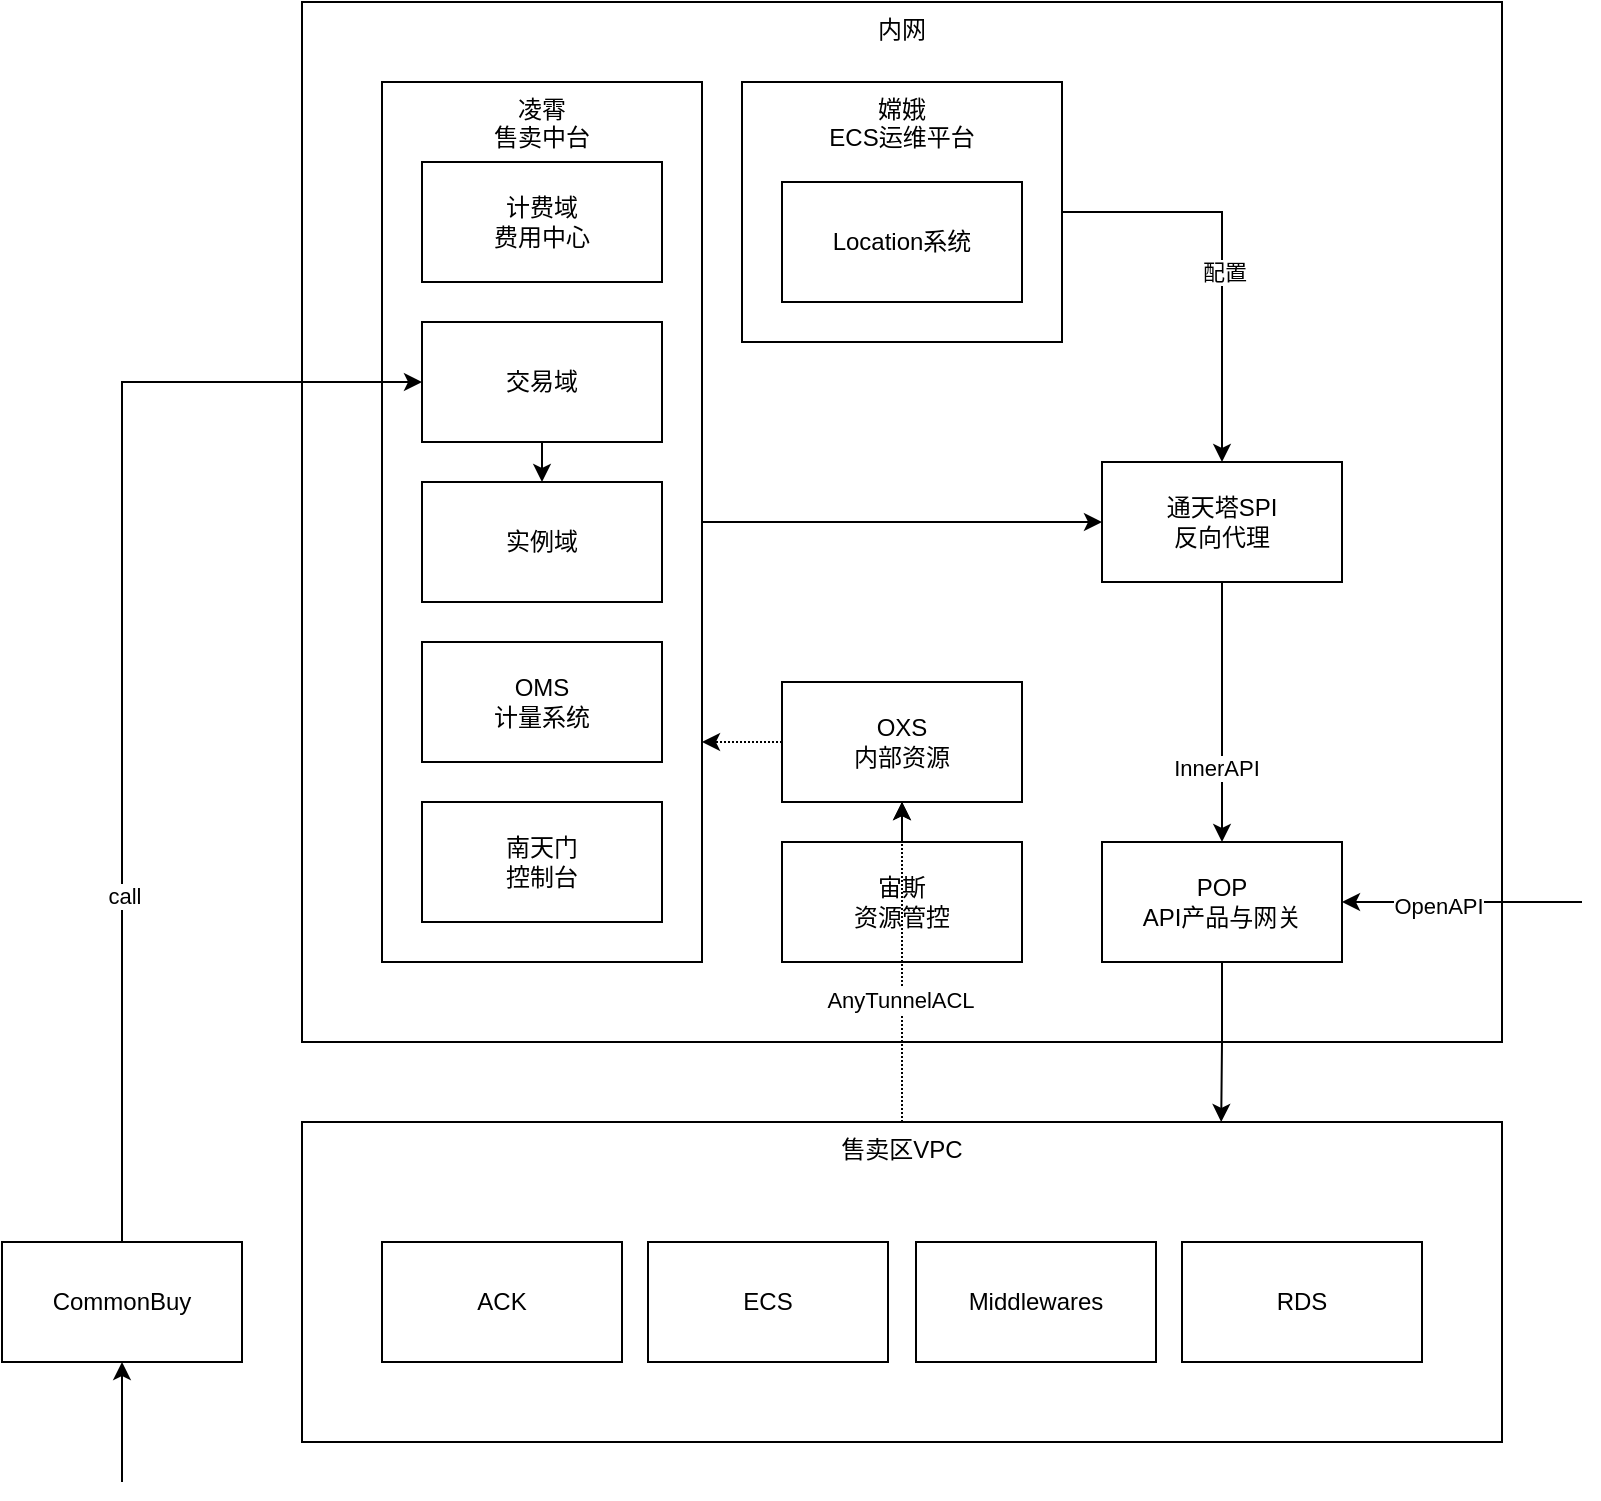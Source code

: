 <mxfile version="20.0.3" type="github">
  <diagram id="kjioRTTvPp2s22UqmnqP" name="Page-1">
    <mxGraphModel dx="2572" dy="2088" grid="1" gridSize="10" guides="1" tooltips="1" connect="1" arrows="1" fold="1" page="1" pageScale="1" pageWidth="850" pageHeight="1100" math="0" shadow="0">
      <root>
        <mxCell id="0" />
        <mxCell id="1" parent="0" />
        <mxCell id="V_cOzxLmXI86towWaT79-7" value="内网" style="rounded=0;whiteSpace=wrap;html=1;verticalAlign=top;fillColor=none;" vertex="1" parent="1">
          <mxGeometry y="-120" width="600" height="520" as="geometry" />
        </mxCell>
        <mxCell id="V_cOzxLmXI86towWaT79-31" style="edgeStyle=orthogonalEdgeStyle;rounded=0;orthogonalLoop=1;jettySize=auto;html=1;exitX=1;exitY=0.5;exitDx=0;exitDy=0;" edge="1" parent="1" source="V_cOzxLmXI86towWaT79-12" target="V_cOzxLmXI86towWaT79-4">
          <mxGeometry relative="1" as="geometry" />
        </mxCell>
        <mxCell id="V_cOzxLmXI86towWaT79-12" value="凌霄&lt;br&gt;售卖中台" style="rounded=0;whiteSpace=wrap;html=1;verticalAlign=top;fillColor=none;" vertex="1" parent="1">
          <mxGeometry x="40" y="-80" width="160" height="440" as="geometry" />
        </mxCell>
        <mxCell id="V_cOzxLmXI86towWaT79-1" value="南天门&lt;br&gt;控制台" style="rounded=0;whiteSpace=wrap;html=1;" vertex="1" parent="1">
          <mxGeometry x="60" y="280" width="120" height="60" as="geometry" />
        </mxCell>
        <mxCell id="V_cOzxLmXI86towWaT79-28" style="edgeStyle=orthogonalEdgeStyle;rounded=0;orthogonalLoop=1;jettySize=auto;html=1;exitX=0.5;exitY=1;exitDx=0;exitDy=0;entryX=0.766;entryY=0;entryDx=0;entryDy=0;entryPerimeter=0;" edge="1" parent="1" source="V_cOzxLmXI86towWaT79-2" target="V_cOzxLmXI86towWaT79-5">
          <mxGeometry relative="1" as="geometry" />
        </mxCell>
        <mxCell id="V_cOzxLmXI86towWaT79-2" value="POP&lt;br&gt;API产品与网关" style="rounded=0;whiteSpace=wrap;html=1;" vertex="1" parent="1">
          <mxGeometry x="400" y="300" width="120" height="60" as="geometry" />
        </mxCell>
        <mxCell id="V_cOzxLmXI86towWaT79-27" style="edgeStyle=orthogonalEdgeStyle;rounded=0;orthogonalLoop=1;jettySize=auto;html=1;exitX=0.5;exitY=1;exitDx=0;exitDy=0;entryX=0.5;entryY=0;entryDx=0;entryDy=0;" edge="1" parent="1" source="V_cOzxLmXI86towWaT79-4" target="V_cOzxLmXI86towWaT79-2">
          <mxGeometry relative="1" as="geometry" />
        </mxCell>
        <mxCell id="V_cOzxLmXI86towWaT79-32" value="InnerAPI" style="edgeLabel;html=1;align=center;verticalAlign=middle;resizable=0;points=[];" vertex="1" connectable="0" parent="V_cOzxLmXI86towWaT79-27">
          <mxGeometry x="0.426" y="-3" relative="1" as="geometry">
            <mxPoint as="offset" />
          </mxGeometry>
        </mxCell>
        <mxCell id="V_cOzxLmXI86towWaT79-4" value="通天塔SPI&lt;br&gt;反向代理" style="rounded=0;whiteSpace=wrap;html=1;" vertex="1" parent="1">
          <mxGeometry x="400" y="110" width="120" height="60" as="geometry" />
        </mxCell>
        <mxCell id="V_cOzxLmXI86towWaT79-19" style="edgeStyle=orthogonalEdgeStyle;rounded=0;orthogonalLoop=1;jettySize=auto;html=1;exitX=0.5;exitY=0;exitDx=0;exitDy=0;strokeWidth=1;dashed=1;dashPattern=1 1;" edge="1" parent="1" source="V_cOzxLmXI86towWaT79-5" target="V_cOzxLmXI86towWaT79-17">
          <mxGeometry relative="1" as="geometry" />
        </mxCell>
        <mxCell id="V_cOzxLmXI86towWaT79-20" value="AnyTunnelACL" style="edgeLabel;html=1;align=center;verticalAlign=middle;resizable=0;points=[];" vertex="1" connectable="0" parent="V_cOzxLmXI86towWaT79-19">
          <mxGeometry x="-0.233" y="1" relative="1" as="geometry">
            <mxPoint as="offset" />
          </mxGeometry>
        </mxCell>
        <mxCell id="V_cOzxLmXI86towWaT79-5" value="售卖区VPC" style="rounded=0;whiteSpace=wrap;html=1;verticalAlign=top;" vertex="1" parent="1">
          <mxGeometry y="440" width="600" height="160" as="geometry" />
        </mxCell>
        <mxCell id="V_cOzxLmXI86towWaT79-46" value="" style="edgeStyle=orthogonalEdgeStyle;rounded=0;orthogonalLoop=1;jettySize=auto;html=1;strokeWidth=1;" edge="1" parent="1" source="V_cOzxLmXI86towWaT79-6" target="V_cOzxLmXI86towWaT79-17">
          <mxGeometry relative="1" as="geometry" />
        </mxCell>
        <mxCell id="V_cOzxLmXI86towWaT79-6" value="宙斯&lt;br&gt;资源管控" style="rounded=0;whiteSpace=wrap;html=1;fillColor=none;" vertex="1" parent="1">
          <mxGeometry x="240" y="300" width="120" height="60" as="geometry" />
        </mxCell>
        <mxCell id="V_cOzxLmXI86towWaT79-8" value="ACK" style="rounded=0;whiteSpace=wrap;html=1;" vertex="1" parent="1">
          <mxGeometry x="40" y="500" width="120" height="60" as="geometry" />
        </mxCell>
        <mxCell id="V_cOzxLmXI86towWaT79-9" value="ECS" style="rounded=0;whiteSpace=wrap;html=1;" vertex="1" parent="1">
          <mxGeometry x="173" y="500" width="120" height="60" as="geometry" />
        </mxCell>
        <mxCell id="V_cOzxLmXI86towWaT79-10" value="Middlewares" style="rounded=0;whiteSpace=wrap;html=1;" vertex="1" parent="1">
          <mxGeometry x="307" y="500" width="120" height="60" as="geometry" />
        </mxCell>
        <mxCell id="V_cOzxLmXI86towWaT79-11" value="RDS" style="rounded=0;whiteSpace=wrap;html=1;" vertex="1" parent="1">
          <mxGeometry x="440" y="500" width="120" height="60" as="geometry" />
        </mxCell>
        <mxCell id="V_cOzxLmXI86towWaT79-13" value="OMS&lt;br&gt;计量系统" style="rounded=0;whiteSpace=wrap;html=1;" vertex="1" parent="1">
          <mxGeometry x="60" y="200" width="120" height="60" as="geometry" />
        </mxCell>
        <mxCell id="V_cOzxLmXI86towWaT79-14" value="实例域" style="rounded=0;whiteSpace=wrap;html=1;" vertex="1" parent="1">
          <mxGeometry x="60" y="120" width="120" height="60" as="geometry" />
        </mxCell>
        <mxCell id="V_cOzxLmXI86towWaT79-42" style="edgeStyle=orthogonalEdgeStyle;rounded=0;orthogonalLoop=1;jettySize=auto;html=1;exitX=0.5;exitY=1;exitDx=0;exitDy=0;entryX=0.5;entryY=0;entryDx=0;entryDy=0;strokeWidth=1;" edge="1" parent="1" source="V_cOzxLmXI86towWaT79-15" target="V_cOzxLmXI86towWaT79-14">
          <mxGeometry relative="1" as="geometry" />
        </mxCell>
        <mxCell id="V_cOzxLmXI86towWaT79-15" value="交易域" style="rounded=0;whiteSpace=wrap;html=1;" vertex="1" parent="1">
          <mxGeometry x="60" y="40" width="120" height="60" as="geometry" />
        </mxCell>
        <mxCell id="V_cOzxLmXI86towWaT79-16" value="计费域&lt;br&gt;费用中心" style="rounded=0;whiteSpace=wrap;html=1;" vertex="1" parent="1">
          <mxGeometry x="60" y="-40" width="120" height="60" as="geometry" />
        </mxCell>
        <mxCell id="V_cOzxLmXI86towWaT79-21" style="edgeStyle=orthogonalEdgeStyle;rounded=0;orthogonalLoop=1;jettySize=auto;html=1;exitX=0;exitY=0.5;exitDx=0;exitDy=0;entryX=1;entryY=0.75;entryDx=0;entryDy=0;dashed=1;dashPattern=1 1;" edge="1" parent="1" source="V_cOzxLmXI86towWaT79-17" target="V_cOzxLmXI86towWaT79-12">
          <mxGeometry relative="1" as="geometry" />
        </mxCell>
        <mxCell id="V_cOzxLmXI86towWaT79-17" value="OXS&lt;br&gt;内部资源" style="rounded=0;whiteSpace=wrap;html=1;" vertex="1" parent="1">
          <mxGeometry x="240" y="220" width="120" height="60" as="geometry" />
        </mxCell>
        <mxCell id="V_cOzxLmXI86towWaT79-25" style="edgeStyle=orthogonalEdgeStyle;rounded=0;orthogonalLoop=1;jettySize=auto;html=1;exitX=1;exitY=0.5;exitDx=0;exitDy=0;" edge="1" parent="1" source="V_cOzxLmXI86towWaT79-22" target="V_cOzxLmXI86towWaT79-4">
          <mxGeometry relative="1" as="geometry" />
        </mxCell>
        <mxCell id="V_cOzxLmXI86towWaT79-44" value="配置" style="edgeLabel;html=1;align=center;verticalAlign=middle;resizable=0;points=[];" vertex="1" connectable="0" parent="V_cOzxLmXI86towWaT79-25">
          <mxGeometry x="0.074" y="1" relative="1" as="geometry">
            <mxPoint as="offset" />
          </mxGeometry>
        </mxCell>
        <mxCell id="V_cOzxLmXI86towWaT79-22" value="嫦娥&lt;br&gt;ECS运维平台" style="rounded=0;whiteSpace=wrap;html=1;verticalAlign=top;" vertex="1" parent="1">
          <mxGeometry x="220" y="-80" width="160" height="130" as="geometry" />
        </mxCell>
        <mxCell id="V_cOzxLmXI86towWaT79-23" value="Location系统" style="rounded=0;whiteSpace=wrap;html=1;" vertex="1" parent="1">
          <mxGeometry x="240" y="-30" width="120" height="60" as="geometry" />
        </mxCell>
        <mxCell id="V_cOzxLmXI86towWaT79-30" value="" style="endArrow=classic;html=1;rounded=0;entryX=1;entryY=0.5;entryDx=0;entryDy=0;" edge="1" parent="1" target="V_cOzxLmXI86towWaT79-2">
          <mxGeometry width="50" height="50" relative="1" as="geometry">
            <mxPoint x="640" y="330" as="sourcePoint" />
            <mxPoint x="720" y="290" as="targetPoint" />
          </mxGeometry>
        </mxCell>
        <mxCell id="V_cOzxLmXI86towWaT79-33" value="OpenAPI" style="edgeLabel;html=1;align=center;verticalAlign=middle;resizable=0;points=[];" vertex="1" connectable="0" parent="V_cOzxLmXI86towWaT79-30">
          <mxGeometry x="0.198" y="2" relative="1" as="geometry">
            <mxPoint as="offset" />
          </mxGeometry>
        </mxCell>
        <mxCell id="V_cOzxLmXI86towWaT79-39" style="edgeStyle=orthogonalEdgeStyle;rounded=0;orthogonalLoop=1;jettySize=auto;html=1;exitX=0.5;exitY=0;exitDx=0;exitDy=0;entryX=0;entryY=0.5;entryDx=0;entryDy=0;strokeWidth=1;" edge="1" parent="1" source="V_cOzxLmXI86towWaT79-38" target="V_cOzxLmXI86towWaT79-15">
          <mxGeometry relative="1" as="geometry" />
        </mxCell>
        <mxCell id="V_cOzxLmXI86towWaT79-41" value="call" style="edgeLabel;html=1;align=center;verticalAlign=middle;resizable=0;points=[];" vertex="1" connectable="0" parent="V_cOzxLmXI86towWaT79-39">
          <mxGeometry x="-0.401" y="-1" relative="1" as="geometry">
            <mxPoint as="offset" />
          </mxGeometry>
        </mxCell>
        <mxCell id="V_cOzxLmXI86towWaT79-38" value="CommonBuy" style="rounded=0;whiteSpace=wrap;html=1;" vertex="1" parent="1">
          <mxGeometry x="-150" y="500" width="120" height="60" as="geometry" />
        </mxCell>
        <mxCell id="V_cOzxLmXI86towWaT79-40" value="" style="endArrow=classic;html=1;rounded=0;strokeWidth=1;" edge="1" parent="1" target="V_cOzxLmXI86towWaT79-38">
          <mxGeometry width="50" height="50" relative="1" as="geometry">
            <mxPoint x="-90" y="620" as="sourcePoint" />
            <mxPoint x="-50" y="680" as="targetPoint" />
          </mxGeometry>
        </mxCell>
      </root>
    </mxGraphModel>
  </diagram>
</mxfile>
